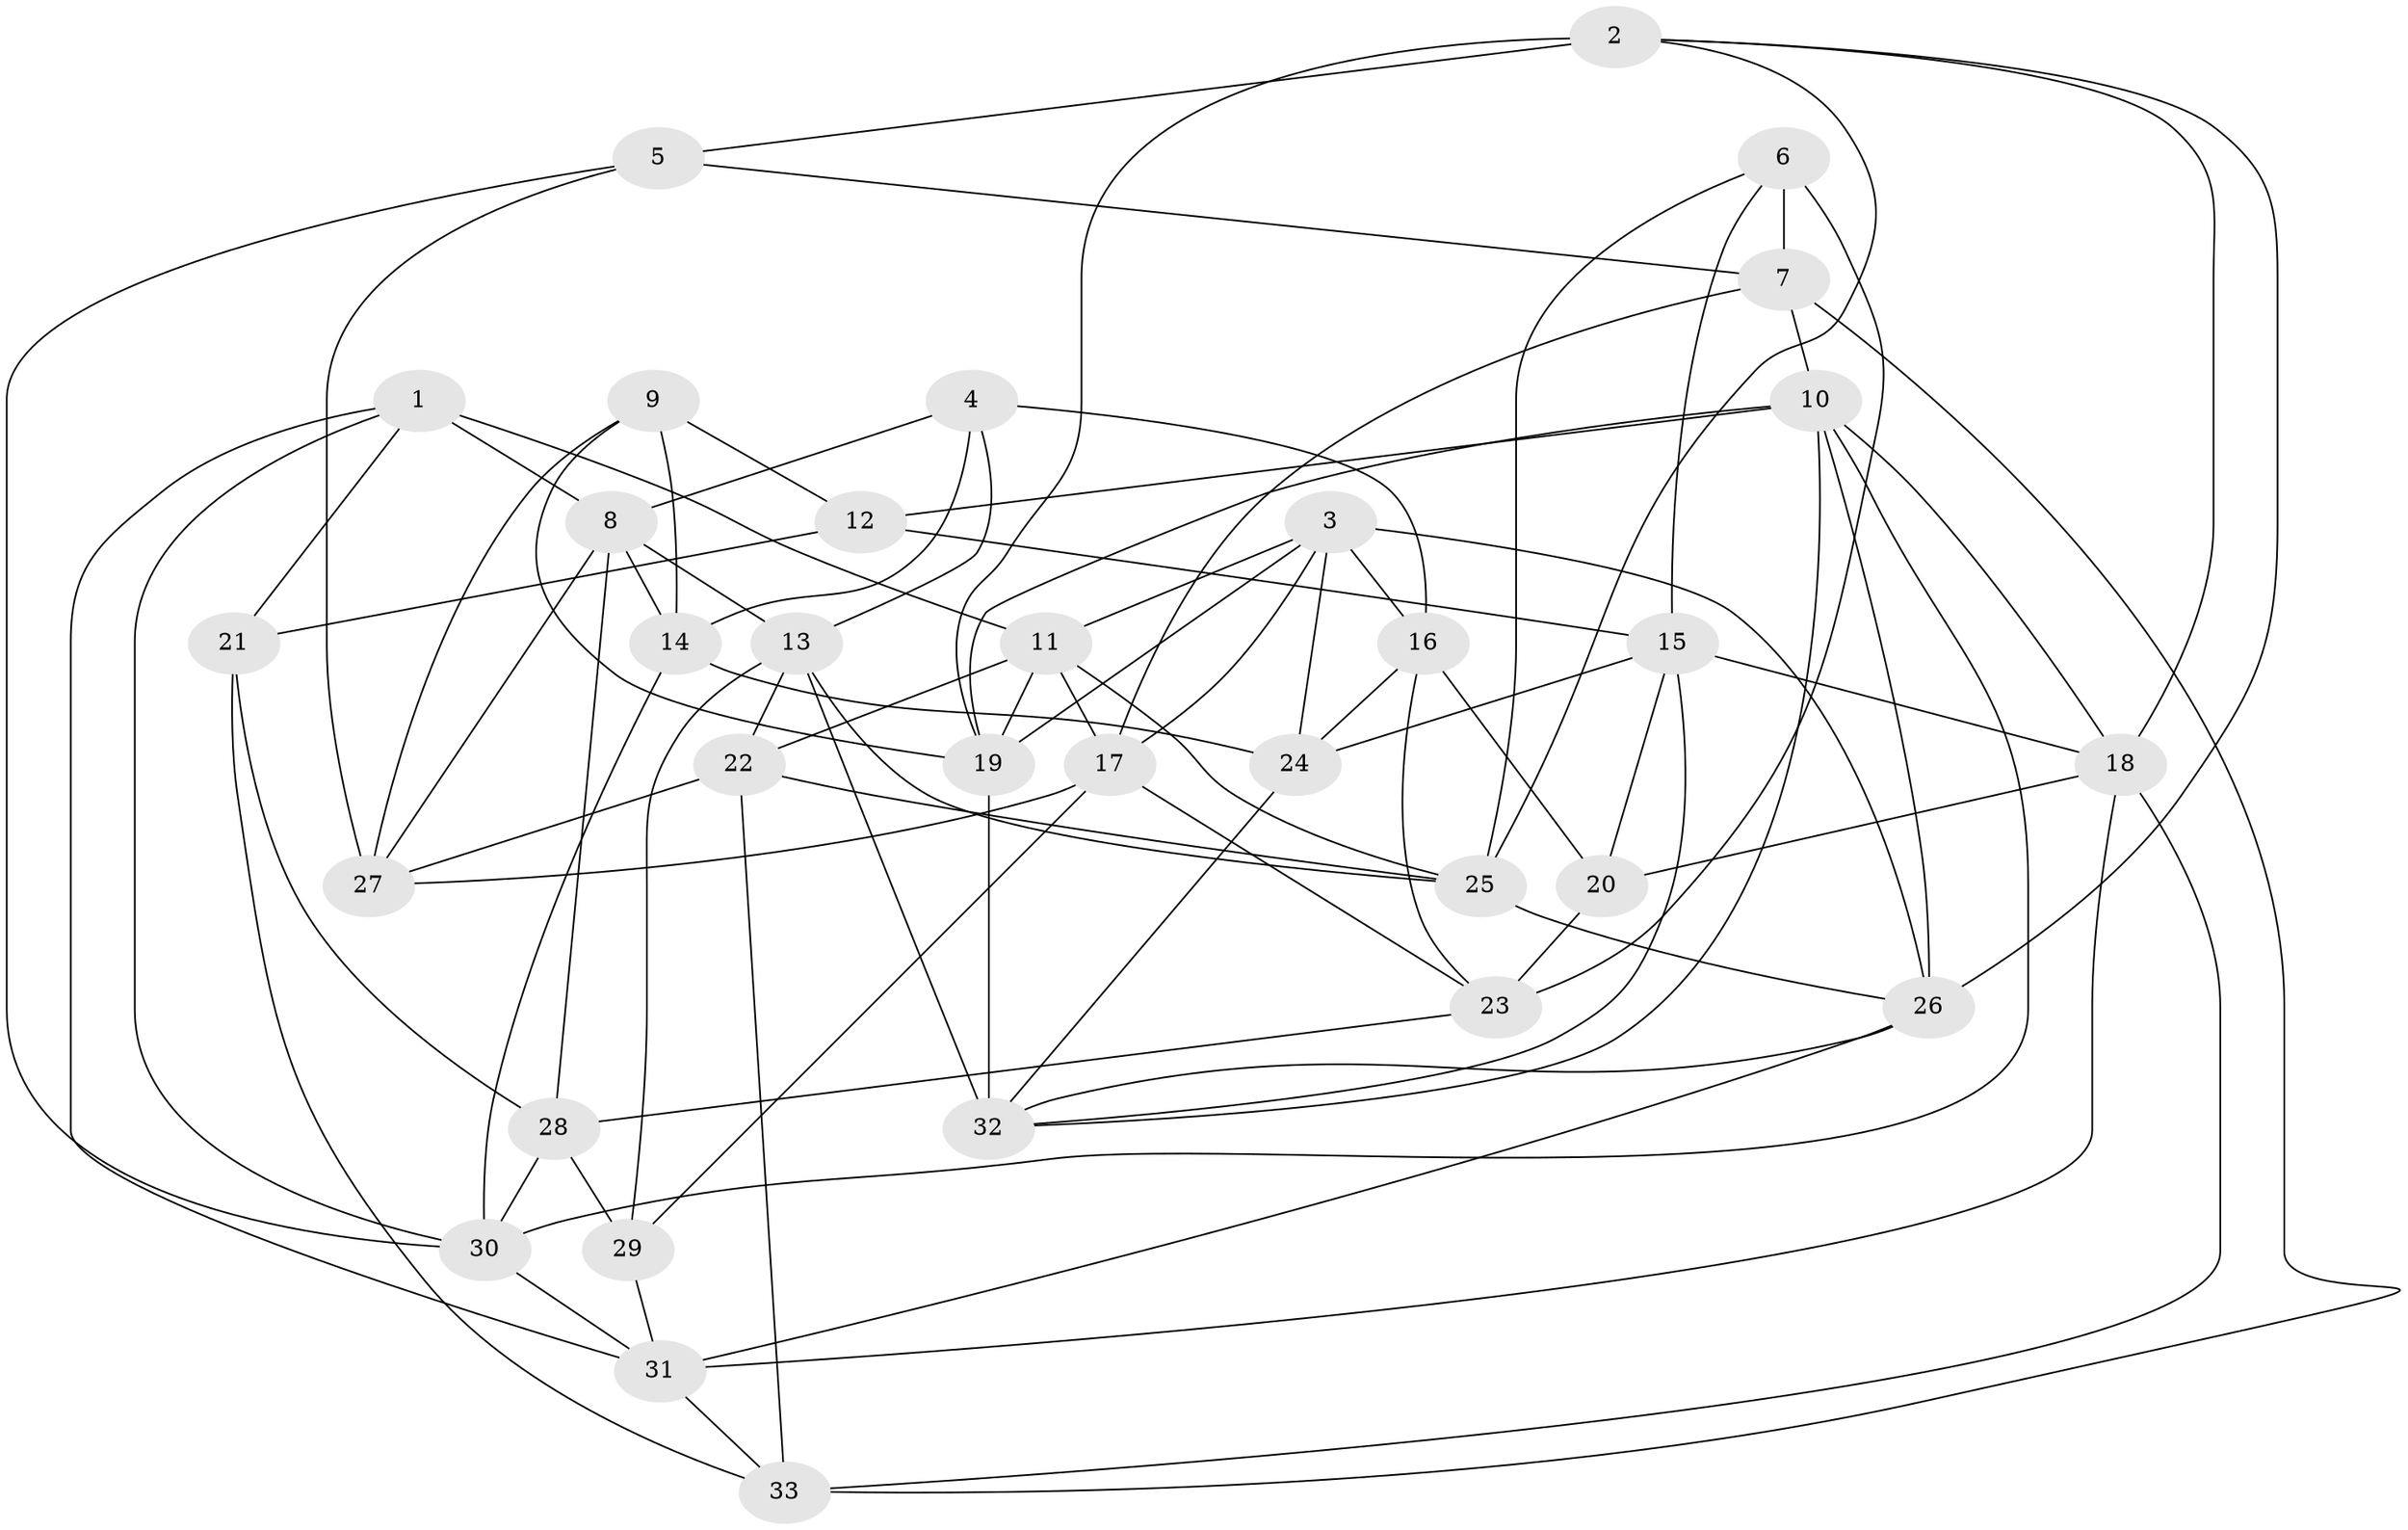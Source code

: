 // original degree distribution, {4: 1.0}
// Generated by graph-tools (version 1.1) at 2025/03/03/09/25 03:03:05]
// undirected, 33 vertices, 86 edges
graph export_dot {
graph [start="1"]
  node [color=gray90,style=filled];
  1;
  2;
  3;
  4;
  5;
  6;
  7;
  8;
  9;
  10;
  11;
  12;
  13;
  14;
  15;
  16;
  17;
  18;
  19;
  20;
  21;
  22;
  23;
  24;
  25;
  26;
  27;
  28;
  29;
  30;
  31;
  32;
  33;
  1 -- 8 [weight=1.0];
  1 -- 11 [weight=1.0];
  1 -- 21 [weight=2.0];
  1 -- 30 [weight=1.0];
  1 -- 31 [weight=1.0];
  2 -- 5 [weight=2.0];
  2 -- 18 [weight=1.0];
  2 -- 19 [weight=1.0];
  2 -- 25 [weight=1.0];
  2 -- 26 [weight=1.0];
  3 -- 11 [weight=1.0];
  3 -- 16 [weight=1.0];
  3 -- 17 [weight=1.0];
  3 -- 19 [weight=1.0];
  3 -- 24 [weight=1.0];
  3 -- 26 [weight=1.0];
  4 -- 8 [weight=1.0];
  4 -- 13 [weight=1.0];
  4 -- 14 [weight=1.0];
  4 -- 16 [weight=1.0];
  5 -- 7 [weight=1.0];
  5 -- 27 [weight=2.0];
  5 -- 30 [weight=1.0];
  6 -- 7 [weight=2.0];
  6 -- 15 [weight=1.0];
  6 -- 23 [weight=2.0];
  6 -- 25 [weight=1.0];
  7 -- 10 [weight=1.0];
  7 -- 17 [weight=1.0];
  7 -- 33 [weight=1.0];
  8 -- 13 [weight=1.0];
  8 -- 14 [weight=1.0];
  8 -- 27 [weight=1.0];
  8 -- 28 [weight=1.0];
  9 -- 12 [weight=1.0];
  9 -- 14 [weight=1.0];
  9 -- 19 [weight=1.0];
  9 -- 27 [weight=1.0];
  10 -- 12 [weight=2.0];
  10 -- 18 [weight=1.0];
  10 -- 19 [weight=1.0];
  10 -- 26 [weight=1.0];
  10 -- 30 [weight=1.0];
  10 -- 32 [weight=1.0];
  11 -- 17 [weight=1.0];
  11 -- 19 [weight=1.0];
  11 -- 22 [weight=1.0];
  11 -- 25 [weight=1.0];
  12 -- 15 [weight=1.0];
  12 -- 21 [weight=2.0];
  13 -- 22 [weight=1.0];
  13 -- 25 [weight=1.0];
  13 -- 29 [weight=1.0];
  13 -- 32 [weight=1.0];
  14 -- 24 [weight=2.0];
  14 -- 30 [weight=1.0];
  15 -- 18 [weight=1.0];
  15 -- 20 [weight=1.0];
  15 -- 24 [weight=1.0];
  15 -- 32 [weight=1.0];
  16 -- 20 [weight=2.0];
  16 -- 23 [weight=1.0];
  16 -- 24 [weight=1.0];
  17 -- 23 [weight=1.0];
  17 -- 27 [weight=1.0];
  17 -- 29 [weight=1.0];
  18 -- 20 [weight=1.0];
  18 -- 31 [weight=1.0];
  18 -- 33 [weight=1.0];
  19 -- 32 [weight=1.0];
  20 -- 23 [weight=2.0];
  21 -- 28 [weight=1.0];
  21 -- 33 [weight=1.0];
  22 -- 25 [weight=1.0];
  22 -- 27 [weight=1.0];
  22 -- 33 [weight=2.0];
  23 -- 28 [weight=2.0];
  24 -- 32 [weight=1.0];
  25 -- 26 [weight=1.0];
  26 -- 31 [weight=1.0];
  26 -- 32 [weight=1.0];
  28 -- 29 [weight=1.0];
  28 -- 30 [weight=1.0];
  29 -- 31 [weight=1.0];
  30 -- 31 [weight=1.0];
  31 -- 33 [weight=1.0];
}
